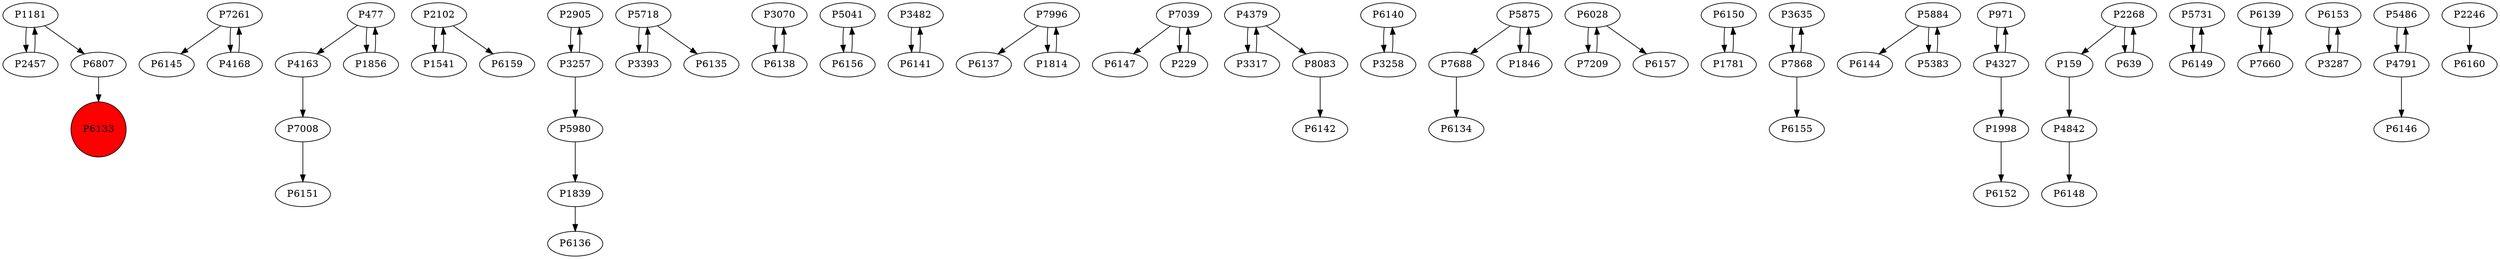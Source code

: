digraph {
	P1181 -> P2457
	P7261 -> P6145
	P2457 -> P1181
	P4163 -> P7008
	P7261 -> P4168
	P2102 -> P1541
	P477 -> P4163
	P2905 -> P3257
	P4168 -> P7261
	P5718 -> P3393
	P3070 -> P6138
	P5041 -> P6156
	P3393 -> P5718
	P3482 -> P6141
	P7996 -> P6137
	P7039 -> P6147
	P8083 -> P6142
	P6140 -> P3258
	P5875 -> P7688
	P6028 -> P7209
	P3258 -> P6140
	P6150 -> P1781
	P3635 -> P7868
	P3317 -> P4379
	P7039 -> P229
	P5875 -> P1846
	P1839 -> P6136
	P5884 -> P6144
	P1541 -> P2102
	P971 -> P4327
	P2268 -> P159
	P1998 -> P6152
	P6807 -> P6133
	P4379 -> P3317
	P4327 -> P1998
	P6141 -> P3482
	P5980 -> P1839
	P477 -> P1856
	P7688 -> P6134
	P5731 -> P6149
	P639 -> P2268
	P7868 -> P6155
	P7996 -> P1814
	P159 -> P4842
	P1846 -> P5875
	P2102 -> P6159
	P2268 -> P639
	P7868 -> P3635
	P1781 -> P6150
	P6139 -> P7660
	P7209 -> P6028
	P1181 -> P6807
	P3257 -> P5980
	P5884 -> P5383
	P229 -> P7039
	P6156 -> P5041
	P6153 -> P3287
	P6149 -> P5731
	P3287 -> P6153
	P5486 -> P4791
	P4791 -> P5486
	P4842 -> P6148
	P4327 -> P971
	P7008 -> P6151
	P4791 -> P6146
	P5383 -> P5884
	P6028 -> P6157
	P7660 -> P6139
	P2246 -> P6160
	P1856 -> P477
	P4379 -> P8083
	P6138 -> P3070
	P3257 -> P2905
	P1814 -> P7996
	P5718 -> P6135
	P6133 [shape=circle]
	P6133 [style=filled]
	P6133 [fillcolor=red]
}